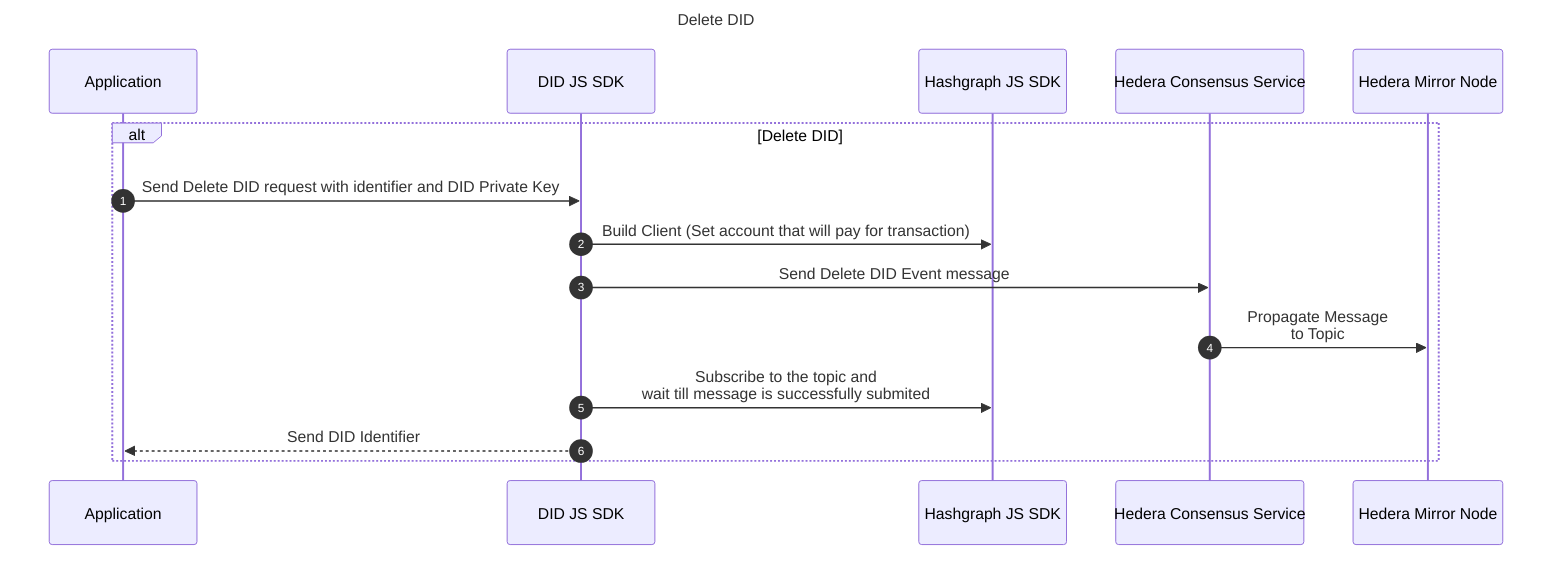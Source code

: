 sequenceDiagram
Title: Delete DID
  autonumber
  participant App as Application
  participant SDK as DID JS SDK
  participant HSDK as Hashgraph JS SDK
  participant HCS as Hedera Consensus Service
  participant HMN as Hedera Mirror Node


alt Delete DID

App ->> SDK: Send Delete DID request with identifier and DID Private Key
SDK ->> HSDK: Build Client (Set account that will pay for transaction)
SDK ->> HCS: Send Delete DID Event message
HCS ->> HMN: Propagate Message <br> to Topic
SDK ->> HSDK: Subscribe to the topic and <br /> wait till message is successfully submited
SDK -->> App: Send DID Identifier
end